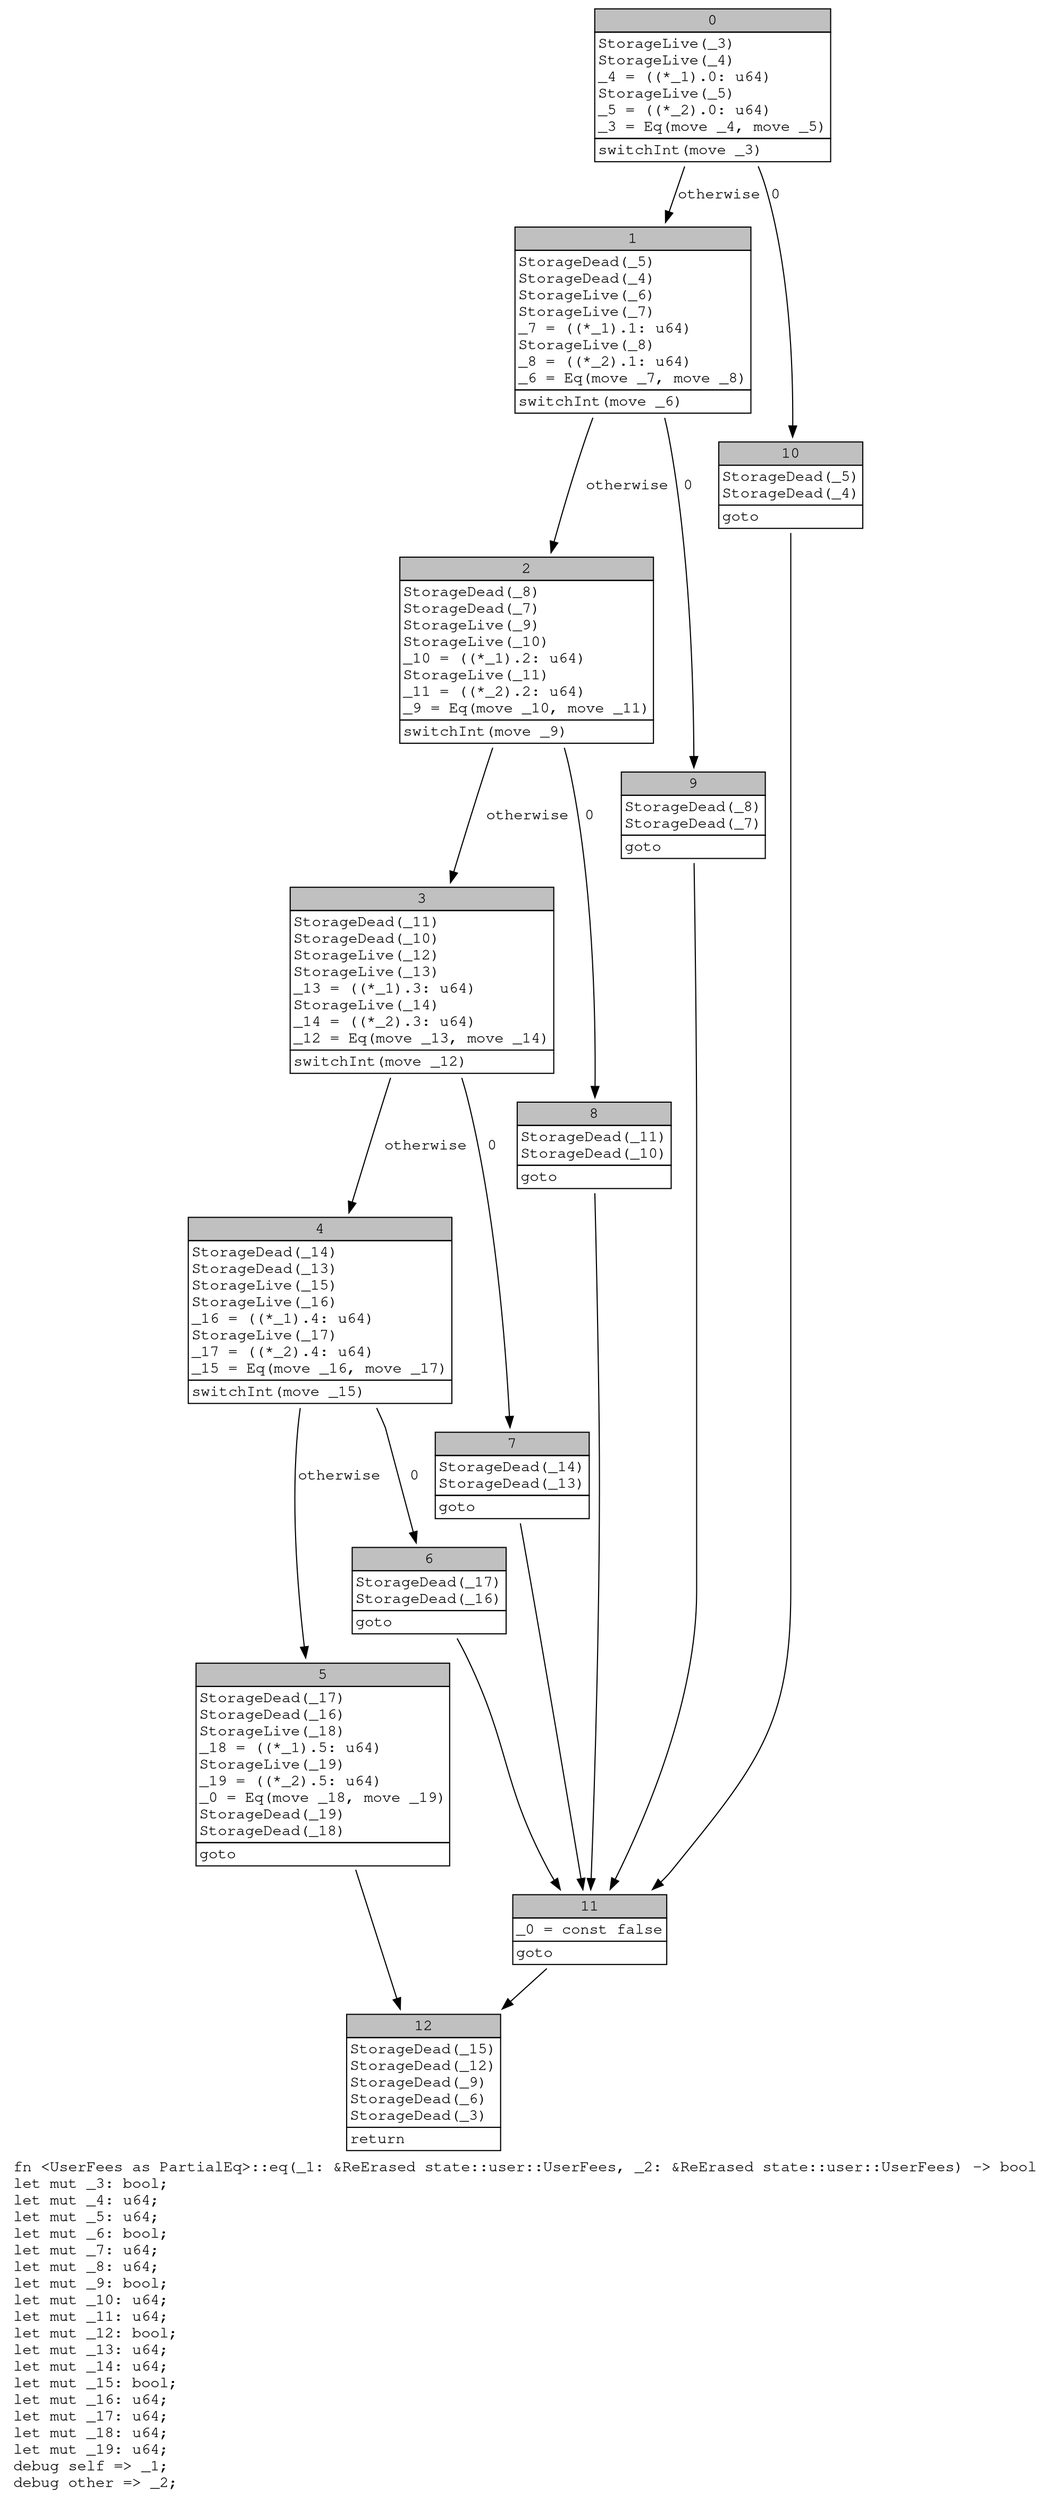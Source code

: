 digraph Mir_0_18415 {
    graph [fontname="Courier, monospace"];
    node [fontname="Courier, monospace"];
    edge [fontname="Courier, monospace"];
    label=<fn &lt;UserFees as PartialEq&gt;::eq(_1: &amp;ReErased state::user::UserFees, _2: &amp;ReErased state::user::UserFees) -&gt; bool<br align="left"/>let mut _3: bool;<br align="left"/>let mut _4: u64;<br align="left"/>let mut _5: u64;<br align="left"/>let mut _6: bool;<br align="left"/>let mut _7: u64;<br align="left"/>let mut _8: u64;<br align="left"/>let mut _9: bool;<br align="left"/>let mut _10: u64;<br align="left"/>let mut _11: u64;<br align="left"/>let mut _12: bool;<br align="left"/>let mut _13: u64;<br align="left"/>let mut _14: u64;<br align="left"/>let mut _15: bool;<br align="left"/>let mut _16: u64;<br align="left"/>let mut _17: u64;<br align="left"/>let mut _18: u64;<br align="left"/>let mut _19: u64;<br align="left"/>debug self =&gt; _1;<br align="left"/>debug other =&gt; _2;<br align="left"/>>;
    bb0__0_18415 [shape="none", label=<<table border="0" cellborder="1" cellspacing="0"><tr><td bgcolor="gray" align="center" colspan="1">0</td></tr><tr><td align="left" balign="left">StorageLive(_3)<br/>StorageLive(_4)<br/>_4 = ((*_1).0: u64)<br/>StorageLive(_5)<br/>_5 = ((*_2).0: u64)<br/>_3 = Eq(move _4, move _5)<br/></td></tr><tr><td align="left">switchInt(move _3)</td></tr></table>>];
    bb1__0_18415 [shape="none", label=<<table border="0" cellborder="1" cellspacing="0"><tr><td bgcolor="gray" align="center" colspan="1">1</td></tr><tr><td align="left" balign="left">StorageDead(_5)<br/>StorageDead(_4)<br/>StorageLive(_6)<br/>StorageLive(_7)<br/>_7 = ((*_1).1: u64)<br/>StorageLive(_8)<br/>_8 = ((*_2).1: u64)<br/>_6 = Eq(move _7, move _8)<br/></td></tr><tr><td align="left">switchInt(move _6)</td></tr></table>>];
    bb2__0_18415 [shape="none", label=<<table border="0" cellborder="1" cellspacing="0"><tr><td bgcolor="gray" align="center" colspan="1">2</td></tr><tr><td align="left" balign="left">StorageDead(_8)<br/>StorageDead(_7)<br/>StorageLive(_9)<br/>StorageLive(_10)<br/>_10 = ((*_1).2: u64)<br/>StorageLive(_11)<br/>_11 = ((*_2).2: u64)<br/>_9 = Eq(move _10, move _11)<br/></td></tr><tr><td align="left">switchInt(move _9)</td></tr></table>>];
    bb3__0_18415 [shape="none", label=<<table border="0" cellborder="1" cellspacing="0"><tr><td bgcolor="gray" align="center" colspan="1">3</td></tr><tr><td align="left" balign="left">StorageDead(_11)<br/>StorageDead(_10)<br/>StorageLive(_12)<br/>StorageLive(_13)<br/>_13 = ((*_1).3: u64)<br/>StorageLive(_14)<br/>_14 = ((*_2).3: u64)<br/>_12 = Eq(move _13, move _14)<br/></td></tr><tr><td align="left">switchInt(move _12)</td></tr></table>>];
    bb4__0_18415 [shape="none", label=<<table border="0" cellborder="1" cellspacing="0"><tr><td bgcolor="gray" align="center" colspan="1">4</td></tr><tr><td align="left" balign="left">StorageDead(_14)<br/>StorageDead(_13)<br/>StorageLive(_15)<br/>StorageLive(_16)<br/>_16 = ((*_1).4: u64)<br/>StorageLive(_17)<br/>_17 = ((*_2).4: u64)<br/>_15 = Eq(move _16, move _17)<br/></td></tr><tr><td align="left">switchInt(move _15)</td></tr></table>>];
    bb5__0_18415 [shape="none", label=<<table border="0" cellborder="1" cellspacing="0"><tr><td bgcolor="gray" align="center" colspan="1">5</td></tr><tr><td align="left" balign="left">StorageDead(_17)<br/>StorageDead(_16)<br/>StorageLive(_18)<br/>_18 = ((*_1).5: u64)<br/>StorageLive(_19)<br/>_19 = ((*_2).5: u64)<br/>_0 = Eq(move _18, move _19)<br/>StorageDead(_19)<br/>StorageDead(_18)<br/></td></tr><tr><td align="left">goto</td></tr></table>>];
    bb6__0_18415 [shape="none", label=<<table border="0" cellborder="1" cellspacing="0"><tr><td bgcolor="gray" align="center" colspan="1">6</td></tr><tr><td align="left" balign="left">StorageDead(_17)<br/>StorageDead(_16)<br/></td></tr><tr><td align="left">goto</td></tr></table>>];
    bb7__0_18415 [shape="none", label=<<table border="0" cellborder="1" cellspacing="0"><tr><td bgcolor="gray" align="center" colspan="1">7</td></tr><tr><td align="left" balign="left">StorageDead(_14)<br/>StorageDead(_13)<br/></td></tr><tr><td align="left">goto</td></tr></table>>];
    bb8__0_18415 [shape="none", label=<<table border="0" cellborder="1" cellspacing="0"><tr><td bgcolor="gray" align="center" colspan="1">8</td></tr><tr><td align="left" balign="left">StorageDead(_11)<br/>StorageDead(_10)<br/></td></tr><tr><td align="left">goto</td></tr></table>>];
    bb9__0_18415 [shape="none", label=<<table border="0" cellborder="1" cellspacing="0"><tr><td bgcolor="gray" align="center" colspan="1">9</td></tr><tr><td align="left" balign="left">StorageDead(_8)<br/>StorageDead(_7)<br/></td></tr><tr><td align="left">goto</td></tr></table>>];
    bb10__0_18415 [shape="none", label=<<table border="0" cellborder="1" cellspacing="0"><tr><td bgcolor="gray" align="center" colspan="1">10</td></tr><tr><td align="left" balign="left">StorageDead(_5)<br/>StorageDead(_4)<br/></td></tr><tr><td align="left">goto</td></tr></table>>];
    bb11__0_18415 [shape="none", label=<<table border="0" cellborder="1" cellspacing="0"><tr><td bgcolor="gray" align="center" colspan="1">11</td></tr><tr><td align="left" balign="left">_0 = const false<br/></td></tr><tr><td align="left">goto</td></tr></table>>];
    bb12__0_18415 [shape="none", label=<<table border="0" cellborder="1" cellspacing="0"><tr><td bgcolor="gray" align="center" colspan="1">12</td></tr><tr><td align="left" balign="left">StorageDead(_15)<br/>StorageDead(_12)<br/>StorageDead(_9)<br/>StorageDead(_6)<br/>StorageDead(_3)<br/></td></tr><tr><td align="left">return</td></tr></table>>];
    bb0__0_18415 -> bb10__0_18415 [label="0"];
    bb0__0_18415 -> bb1__0_18415 [label="otherwise"];
    bb1__0_18415 -> bb9__0_18415 [label="0"];
    bb1__0_18415 -> bb2__0_18415 [label="otherwise"];
    bb2__0_18415 -> bb8__0_18415 [label="0"];
    bb2__0_18415 -> bb3__0_18415 [label="otherwise"];
    bb3__0_18415 -> bb7__0_18415 [label="0"];
    bb3__0_18415 -> bb4__0_18415 [label="otherwise"];
    bb4__0_18415 -> bb6__0_18415 [label="0"];
    bb4__0_18415 -> bb5__0_18415 [label="otherwise"];
    bb5__0_18415 -> bb12__0_18415 [label=""];
    bb6__0_18415 -> bb11__0_18415 [label=""];
    bb7__0_18415 -> bb11__0_18415 [label=""];
    bb8__0_18415 -> bb11__0_18415 [label=""];
    bb9__0_18415 -> bb11__0_18415 [label=""];
    bb10__0_18415 -> bb11__0_18415 [label=""];
    bb11__0_18415 -> bb12__0_18415 [label=""];
}
